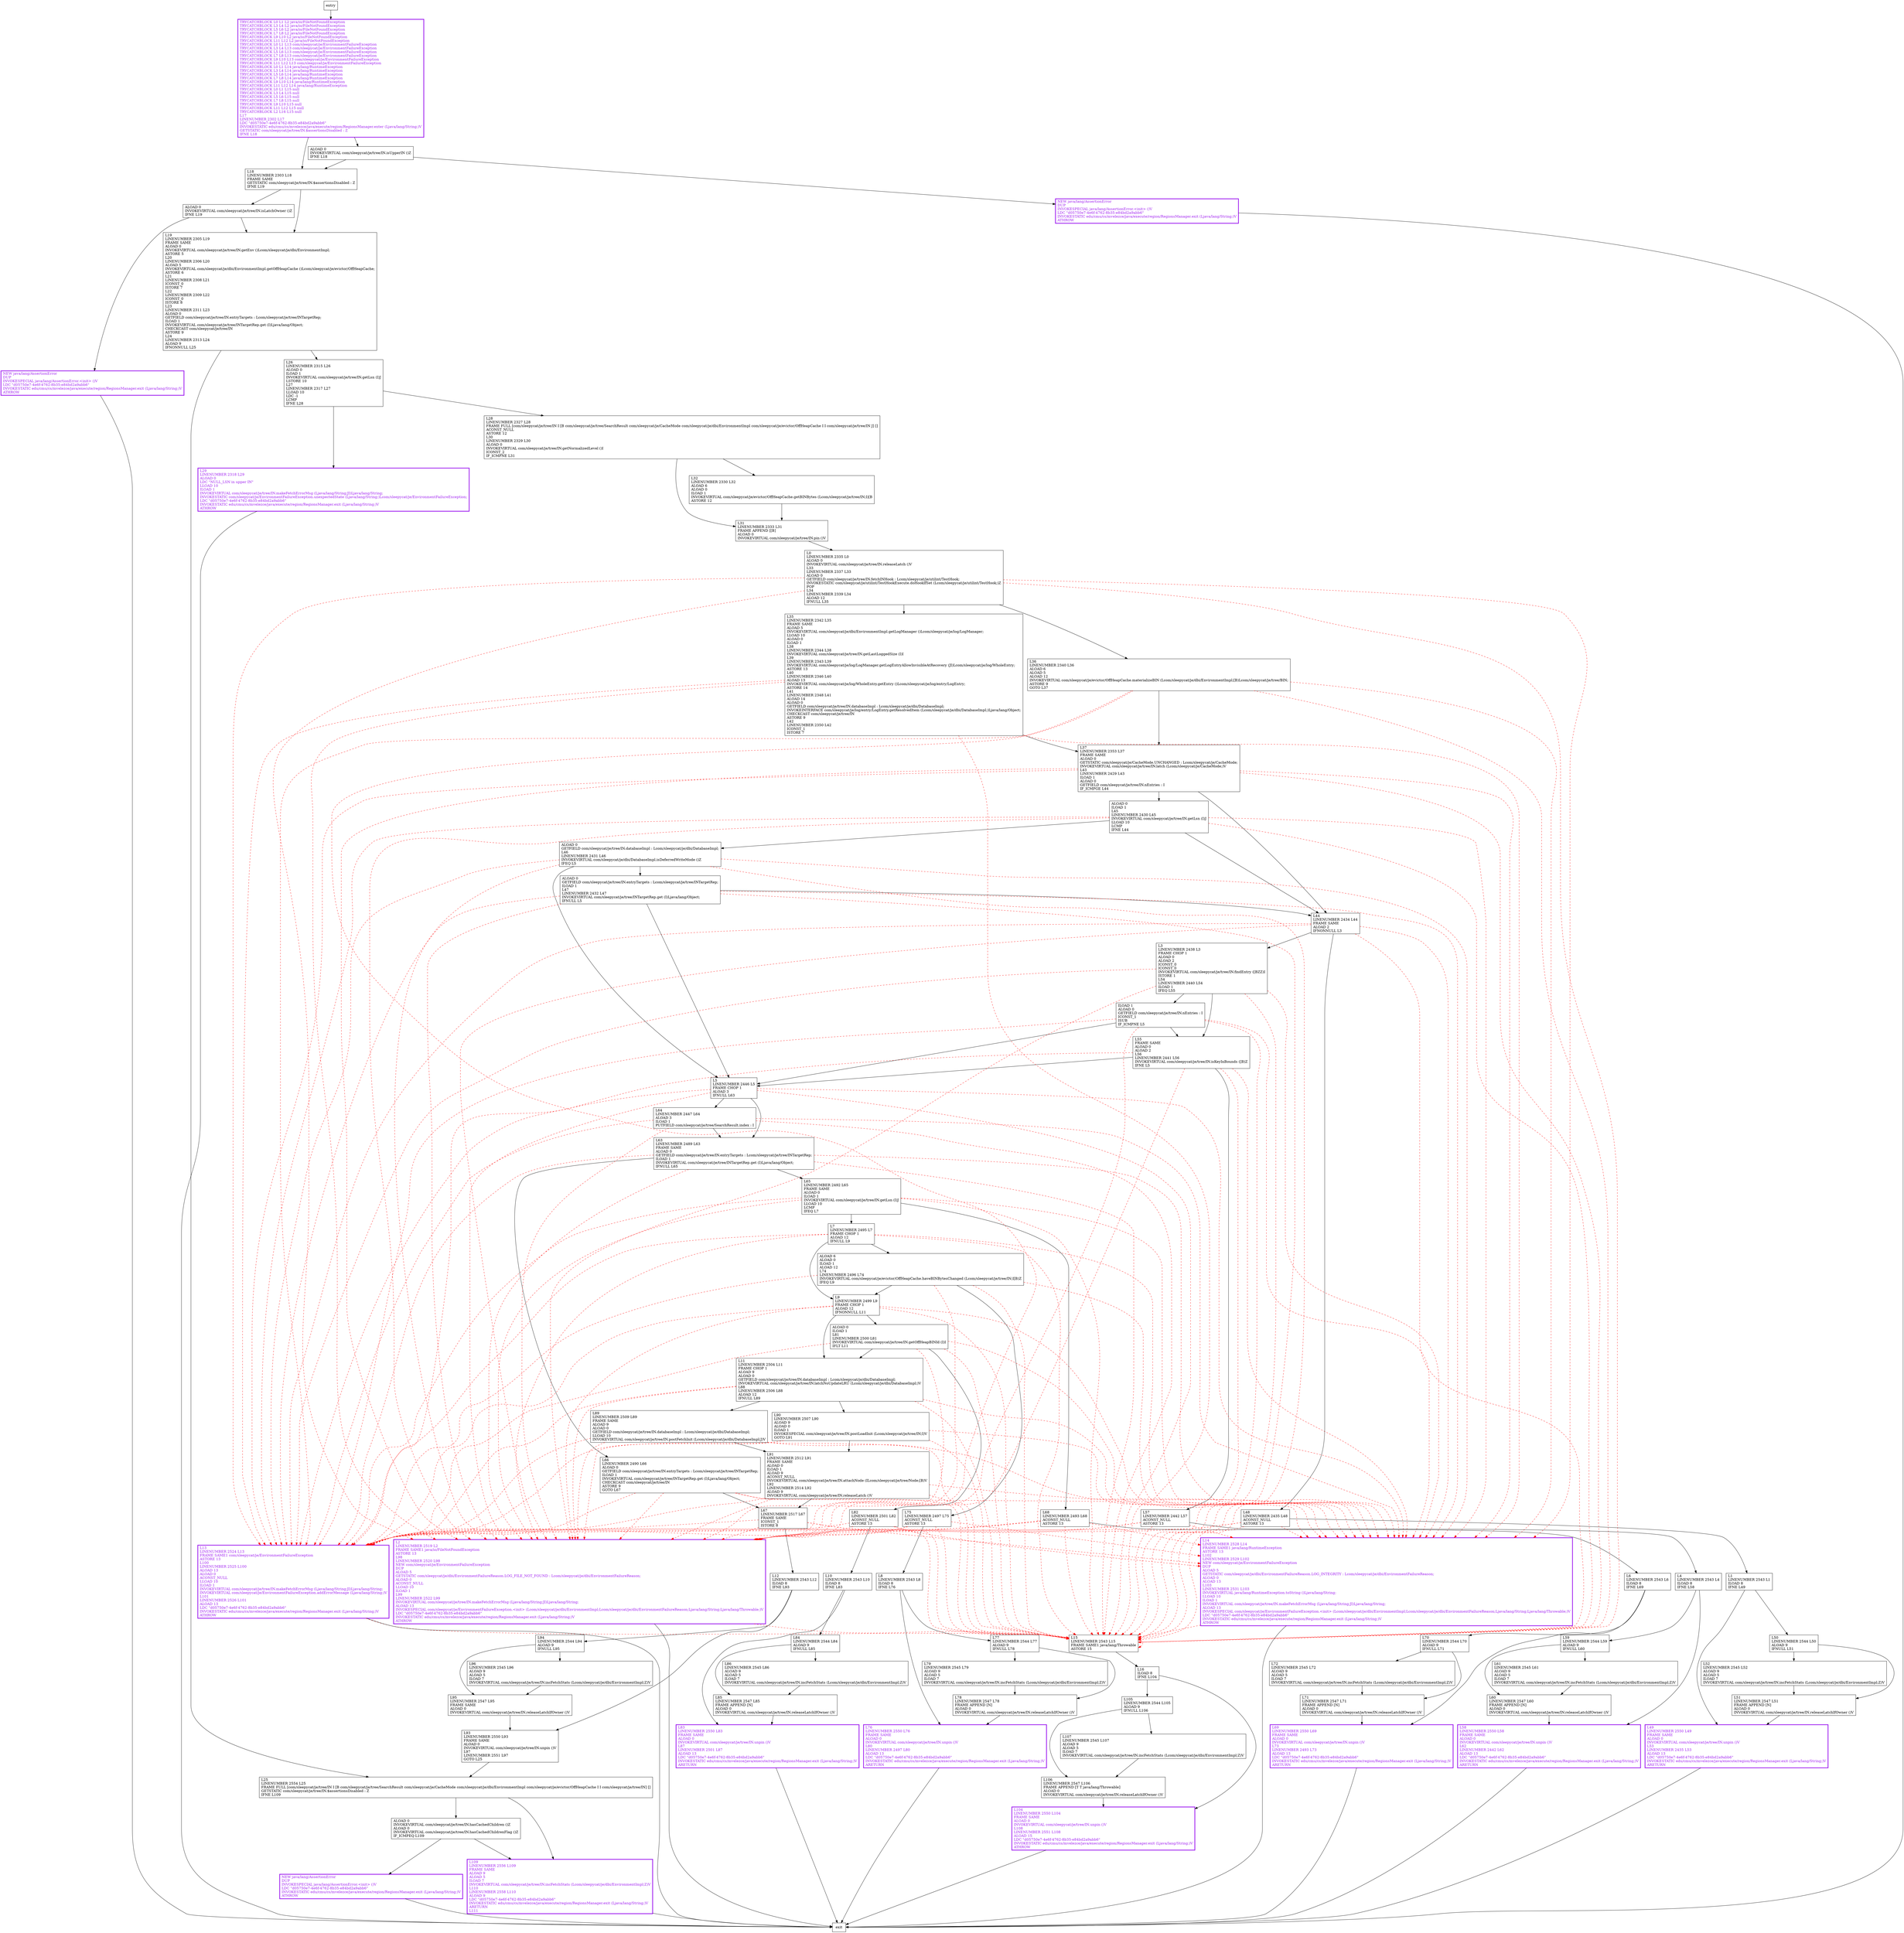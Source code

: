 digraph fetchINWithNoLatch {
node [shape=record];
1215236812 [label="L8\lLINENUMBER 2543 L8\lILOAD 8\lIFNE L76\l"];
1086169425 [label="L0\lLINENUMBER 2335 L0\lALOAD 0\lINVOKEVIRTUAL com/sleepycat/je/tree/IN.releaseLatch ()V\lL33\lLINENUMBER 2337 L33\lALOAD 0\lGETFIELD com/sleepycat/je/tree/IN.fetchINHook : Lcom/sleepycat/je/utilint/TestHook;\lINVOKESTATIC com/sleepycat/je/utilint/TestHookExecute.doHookIfSet (Lcom/sleepycat/je/utilint/TestHook;)Z\lPOP\lL34\lLINENUMBER 2339 L34\lALOAD 12\lIFNULL L35\l"];
1094552157 [label="L10\lLINENUMBER 2543 L10\lILOAD 8\lIFNE L83\l"];
449668954 [label="L48\lLINENUMBER 2435 L48\lACONST_NULL\lASTORE 13\l"];
1803610117 [label="ALOAD 0\lGETFIELD com/sleepycat/je/tree/IN.databaseImpl : Lcom/sleepycat/je/dbi/DatabaseImpl;\lL46\lLINENUMBER 2431 L46\lINVOKEVIRTUAL com/sleepycat/je/dbi/DatabaseImpl.isDeferredWriteMode ()Z\lIFEQ L5\l"];
383546192 [label="L60\lLINENUMBER 2547 L60\lFRAME APPEND [N]\lALOAD 0\lINVOKEVIRTUAL com/sleepycat/je/tree/IN.releaseLatchIfOwner ()V\l"];
842205151 [label="L15\lLINENUMBER 2543 L15\lFRAME SAME1 java/lang/Throwable\lASTORE 15\l"];
909967753 [label="L11\lLINENUMBER 2504 L11\lFRAME CHOP 1\lALOAD 9\lALOAD 0\lGETFIELD com/sleepycat/je/tree/IN.databaseImpl : Lcom/sleepycat/je/dbi/DatabaseImpl;\lINVOKEVIRTUAL com/sleepycat/je/tree/IN.latchNoUpdateLRU (Lcom/sleepycat/je/dbi/DatabaseImpl;)V\lL88\lLINENUMBER 2506 L88\lALOAD 12\lIFNULL L89\l"];
929639108 [label="ALOAD 0\lINVOKEVIRTUAL com/sleepycat/je/tree/IN.isLatchOwner ()Z\lIFNE L19\l"];
105478194 [label="L49\lLINENUMBER 2550 L49\lFRAME SAME\lALOAD 0\lINVOKEVIRTUAL com/sleepycat/je/tree/IN.unpin ()V\lL53\lLINENUMBER 2435 L53\lALOAD 13\lLDC \"d05750e7-4e6f-4762-8b35-e84bd2a9abb6\"\lINVOKESTATIC edu/cmu/cs/mvelezce/java/execute/region/RegionsManager.exit (Ljava/lang/String;)V\lARETURN\l"];
1988291570 [label="L71\lLINENUMBER 2547 L71\lFRAME APPEND [N]\lALOAD 0\lINVOKEVIRTUAL com/sleepycat/je/tree/IN.releaseLatchIfOwner ()V\l"];
301060247 [label="L58\lLINENUMBER 2550 L58\lFRAME SAME\lALOAD 0\lINVOKEVIRTUAL com/sleepycat/je/tree/IN.unpin ()V\lL62\lLINENUMBER 2442 L62\lALOAD 13\lLDC \"d05750e7-4e6f-4762-8b35-e84bd2a9abb6\"\lINVOKESTATIC edu/cmu/cs/mvelezce/java/execute/region/RegionsManager.exit (Ljava/lang/String;)V\lARETURN\l"];
309437621 [label="L105\lLINENUMBER 2544 L105\lALOAD 9\lIFNULL L106\l"];
1085968868 [label="L59\lLINENUMBER 2544 L59\lALOAD 9\lIFNULL L60\l"];
1313073975 [label="L55\lFRAME SAME\lALOAD 0\lALOAD 2\lL56\lLINENUMBER 2441 L56\lINVOKEVIRTUAL com/sleepycat/je/tree/IN.isKeyInBounds ([B)Z\lIFNE L5\l"];
579182580 [label="L35\lLINENUMBER 2342 L35\lFRAME SAME\lALOAD 5\lINVOKEVIRTUAL com/sleepycat/je/dbi/EnvironmentImpl.getLogManager ()Lcom/sleepycat/je/log/LogManager;\lLLOAD 10\lALOAD 0\lILOAD 1\lL38\lLINENUMBER 2344 L38\lINVOKEVIRTUAL com/sleepycat/je/tree/IN.getLastLoggedSize (I)I\lL39\lLINENUMBER 2343 L39\lINVOKEVIRTUAL com/sleepycat/je/log/LogManager.getLogEntryAllowInvisibleAtRecovery (JI)Lcom/sleepycat/je/log/WholeEntry;\lASTORE 13\lL40\lLINENUMBER 2346 L40\lALOAD 13\lINVOKEVIRTUAL com/sleepycat/je/log/WholeEntry.getEntry ()Lcom/sleepycat/je/log/entry/LogEntry;\lASTORE 14\lL41\lLINENUMBER 2348 L41\lALOAD 14\lALOAD 0\lGETFIELD com/sleepycat/je/tree/IN.databaseImpl : Lcom/sleepycat/je/dbi/DatabaseImpl;\lINVOKEINTERFACE com/sleepycat/je/log/entry/LogEntry.getResolvedItem (Lcom/sleepycat/je/dbi/DatabaseImpl;)Ljava/lang/Object;\lCHECKCAST com/sleepycat/je/tree/IN\lASTORE 9\lL42\lLINENUMBER 2350 L42\lICONST_1\lISTORE 7\l"];
1143151790 [label="ALOAD 0\lILOAD 1\lL45\lLINENUMBER 2430 L45\lINVOKEVIRTUAL com/sleepycat/je/tree/IN.getLsn (I)J\lLLOAD 10\lLCMP\lIFNE L44\l"];
642871078 [label="L61\lLINENUMBER 2545 L61\lALOAD 9\lALOAD 5\lILOAD 7\lINVOKEVIRTUAL com/sleepycat/je/tree/IN.incFetchStats (Lcom/sleepycat/je/dbi/EnvironmentImpl;Z)V\l"];
1301436174 [label="L5\lLINENUMBER 2446 L5\lFRAME CHOP 1\lALOAD 3\lIFNULL L63\l"];
712531538 [label="L95\lLINENUMBER 2547 L95\lFRAME SAME\lALOAD 0\lINVOKEVIRTUAL com/sleepycat/je/tree/IN.releaseLatchIfOwner ()V\l"];
775584466 [label="L69\lLINENUMBER 2550 L69\lFRAME SAME\lALOAD 0\lINVOKEVIRTUAL com/sleepycat/je/tree/IN.unpin ()V\lL73\lLINENUMBER 2493 L73\lALOAD 13\lLDC \"d05750e7-4e6f-4762-8b35-e84bd2a9abb6\"\lINVOKESTATIC edu/cmu/cs/mvelezce/java/execute/region/RegionsManager.exit (Ljava/lang/String;)V\lARETURN\l"];
116776954 [label="L86\lLINENUMBER 2545 L86\lALOAD 9\lALOAD 5\lILOAD 7\lINVOKEVIRTUAL com/sleepycat/je/tree/IN.incFetchStats (Lcom/sleepycat/je/dbi/EnvironmentImpl;Z)V\l"];
1008447826 [label="L85\lLINENUMBER 2547 L85\lFRAME APPEND [N]\lALOAD 0\lINVOKEVIRTUAL com/sleepycat/je/tree/IN.releaseLatchIfOwner ()V\l"];
585205322 [label="L26\lLINENUMBER 2315 L26\lALOAD 0\lILOAD 1\lINVOKEVIRTUAL com/sleepycat/je/tree/IN.getLsn (I)J\lLSTORE 10\lL27\lLINENUMBER 2317 L27\lLLOAD 10\lLDC -1\lLCMP\lIFNE L28\l"];
1630975723 [label="L77\lLINENUMBER 2544 L77\lALOAD 9\lIFNULL L78\l"];
6201593 [label="L94\lLINENUMBER 2544 L94\lALOAD 9\lIFNULL L95\l"];
1428360520 [label="L109\lLINENUMBER 2556 L109\lFRAME SAME\lALOAD 9\lALOAD 5\lILOAD 7\lINVOKEVIRTUAL com/sleepycat/je/tree/IN.incFetchStats (Lcom/sleepycat/je/dbi/EnvironmentImpl;Z)V\lL110\lLINENUMBER 2558 L110\lALOAD 9\lLDC \"d05750e7-4e6f-4762-8b35-e84bd2a9abb6\"\lINVOKESTATIC edu/cmu/cs/mvelezce/java/execute/region/RegionsManager.exit (Ljava/lang/String;)V\lARETURN\lL111\l"];
673145195 [label="L67\lLINENUMBER 2517 L67\lFRAME SAME\lICONST_1\lISTORE 8\l"];
341244634 [label="L84\lLINENUMBER 2544 L84\lALOAD 9\lIFNULL L85\l"];
1154153500 [label="L1\lLINENUMBER 2543 L1\lILOAD 8\lIFNE L49\l"];
438768926 [label="L25\lLINENUMBER 2554 L25\lFRAME FULL [com/sleepycat/je/tree/IN I [B com/sleepycat/je/tree/SearchResult com/sleepycat/je/CacheMode com/sleepycat/je/dbi/EnvironmentImpl com/sleepycat/je/evictor/OffHeapCache I I com/sleepycat/je/tree/IN] []\lGETSTATIC com/sleepycat/je/tree/IN.$assertionsDisabled : Z\lIFNE L109\l"];
1793418667 [label="L50\lLINENUMBER 2544 L50\lALOAD 9\lIFNULL L51\l"];
194241306 [label="ALOAD 6\lALOAD 0\lILOAD 1\lALOAD 12\lL74\lLINENUMBER 2496 L74\lINVOKEVIRTUAL com/sleepycat/je/evictor/OffHeapCache.haveBINBytesChanged (Lcom/sleepycat/je/tree/IN;I[B)Z\lIFEQ L9\l"];
222660200 [label="L36\lLINENUMBER 2340 L36\lALOAD 6\lALOAD 5\lALOAD 12\lINVOKEVIRTUAL com/sleepycat/je/evictor/OffHeapCache.materializeBIN (Lcom/sleepycat/je/dbi/EnvironmentImpl;[B)Lcom/sleepycat/je/tree/BIN;\lASTORE 9\lGOTO L37\l"];
2007693334 [label="L32\lLINENUMBER 2330 L32\lALOAD 6\lALOAD 0\lILOAD 1\lINVOKEVIRTUAL com/sleepycat/je/evictor/OffHeapCache.getBINBytes (Lcom/sleepycat/je/tree/IN;I)[B\lASTORE 12\l"];
1692803988 [label="L28\lLINENUMBER 2327 L28\lFRAME FULL [com/sleepycat/je/tree/IN I [B com/sleepycat/je/tree/SearchResult com/sleepycat/je/CacheMode com/sleepycat/je/dbi/EnvironmentImpl com/sleepycat/je/evictor/OffHeapCache I I com/sleepycat/je/tree/IN J] []\lACONST_NULL\lASTORE 12\lL30\lLINENUMBER 2329 L30\lALOAD 0\lINVOKEVIRTUAL com/sleepycat/je/tree/IN.getNormalizedLevel ()I\lICONST_2\lIF_ICMPNE L31\l"];
1693004397 [label="L37\lLINENUMBER 2353 L37\lFRAME SAME\lALOAD 0\lGETSTATIC com/sleepycat/je/CacheMode.UNCHANGED : Lcom/sleepycat/je/CacheMode;\lINVOKEVIRTUAL com/sleepycat/je/tree/IN.latch (Lcom/sleepycat/je/CacheMode;)V\lL43\lLINENUMBER 2429 L43\lILOAD 1\lALOAD 0\lGETFIELD com/sleepycat/je/tree/IN.nEntries : I\lIF_ICMPGE L44\l"];
1247232481 [label="L44\lLINENUMBER 2434 L44\lFRAME SAME\lALOAD 2\lIFNONNULL L3\l"];
1301765143 [label="L7\lLINENUMBER 2495 L7\lFRAME CHOP 1\lALOAD 12\lIFNULL L9\l"];
427598798 [label="L2\lLINENUMBER 2519 L2\lFRAME SAME1 java/io/FileNotFoundException\lASTORE 13\lL98\lLINENUMBER 2520 L98\lNEW com/sleepycat/je/EnvironmentFailureException\lDUP\lALOAD 5\lGETSTATIC com/sleepycat/je/dbi/EnvironmentFailureReason.LOG_FILE_NOT_FOUND : Lcom/sleepycat/je/dbi/EnvironmentFailureReason;\lALOAD 0\lACONST_NULL\lLLOAD 10\lILOAD 1\lL99\lLINENUMBER 2522 L99\lINVOKEVIRTUAL com/sleepycat/je/tree/IN.makeFetchErrorMsg (Ljava/lang/String;JI)Ljava/lang/String;\lALOAD 13\lINVOKESPECIAL com/sleepycat/je/EnvironmentFailureException.\<init\> (Lcom/sleepycat/je/dbi/EnvironmentImpl;Lcom/sleepycat/je/dbi/EnvironmentFailureReason;Ljava/lang/String;Ljava/lang/Throwable;)V\lLDC \"d05750e7-4e6f-4762-8b35-e84bd2a9abb6\"\lINVOKESTATIC edu/cmu/cs/mvelezce/java/execute/region/RegionsManager.exit (Ljava/lang/String;)V\lATHROW\l"];
395976424 [label="L9\lLINENUMBER 2499 L9\lFRAME CHOP 1\lALOAD 12\lIFNONNULL L11\l"];
1256742060 [label="L106\lLINENUMBER 2547 L106\lFRAME APPEND [T T java/lang/Throwable]\lALOAD 0\lINVOKEVIRTUAL com/sleepycat/je/tree/IN.releaseLatchIfOwner ()V\l"];
1655683486 [label="L70\lLINENUMBER 2544 L70\lALOAD 9\lIFNULL L71\l"];
613683466 [label="ALOAD 0\lINVOKEVIRTUAL com/sleepycat/je/tree/IN.isUpperIN ()Z\lIFNE L18\l"];
50758181 [label="ILOAD 1\lALOAD 0\lGETFIELD com/sleepycat/je/tree/IN.nEntries : I\lICONST_1\lISUB\lIF_ICMPNE L5\l"];
804801954 [label="NEW java/lang/AssertionError\lDUP\lINVOKESPECIAL java/lang/AssertionError.\<init\> ()V\lLDC \"d05750e7-4e6f-4762-8b35-e84bd2a9abb6\"\lINVOKESTATIC edu/cmu/cs/mvelezce/java/execute/region/RegionsManager.exit (Ljava/lang/String;)V\lATHROW\l"];
871461361 [label="L19\lLINENUMBER 2305 L19\lFRAME SAME\lALOAD 0\lINVOKEVIRTUAL com/sleepycat/je/tree/IN.getEnv ()Lcom/sleepycat/je/dbi/EnvironmentImpl;\lASTORE 5\lL20\lLINENUMBER 2306 L20\lALOAD 5\lINVOKEVIRTUAL com/sleepycat/je/dbi/EnvironmentImpl.getOffHeapCache ()Lcom/sleepycat/je/evictor/OffHeapCache;\lASTORE 6\lL21\lLINENUMBER 2308 L21\lICONST_0\lISTORE 7\lL22\lLINENUMBER 2309 L22\lICONST_0\lISTORE 8\lL23\lLINENUMBER 2311 L23\lALOAD 0\lGETFIELD com/sleepycat/je/tree/IN.entryTargets : Lcom/sleepycat/je/tree/INTargetRep;\lILOAD 1\lINVOKEVIRTUAL com/sleepycat/je/tree/INTargetRep.get (I)Ljava/lang/Object;\lCHECKCAST com/sleepycat/je/tree/IN\lASTORE 9\lL24\lLINENUMBER 2313 L24\lALOAD 9\lIFNONNULL L25\l"];
369395317 [label="L16\lILOAD 8\lIFNE L104\l"];
1127702777 [label="L83\lLINENUMBER 2550 L83\lFRAME SAME\lALOAD 0\lINVOKEVIRTUAL com/sleepycat/je/tree/IN.unpin ()V\lL87\lLINENUMBER 2501 L87\lALOAD 13\lLDC \"d05750e7-4e6f-4762-8b35-e84bd2a9abb6\"\lINVOKESTATIC edu/cmu/cs/mvelezce/java/execute/region/RegionsManager.exit (Ljava/lang/String;)V\lARETURN\l"];
1092515720 [label="L13\lLINENUMBER 2524 L13\lFRAME SAME1 com/sleepycat/je/EnvironmentFailureException\lASTORE 13\lL100\lLINENUMBER 2525 L100\lALOAD 13\lALOAD 0\lACONST_NULL\lLLOAD 10\lILOAD 1\lINVOKEVIRTUAL com/sleepycat/je/tree/IN.makeFetchErrorMsg (Ljava/lang/String;JI)Ljava/lang/String;\lINVOKEVIRTUAL com/sleepycat/je/EnvironmentFailureException.addErrorMessage (Ljava/lang/String;)V\lL101\lLINENUMBER 2526 L101\lALOAD 13\lLDC \"d05750e7-4e6f-4762-8b35-e84bd2a9abb6\"\lINVOKESTATIC edu/cmu/cs/mvelezce/java/execute/region/RegionsManager.exit (Ljava/lang/String;)V\lATHROW\l"];
9051204 [label="L76\lLINENUMBER 2550 L76\lFRAME SAME\lALOAD 0\lINVOKEVIRTUAL com/sleepycat/je/tree/IN.unpin ()V\lL80\lLINENUMBER 2497 L80\lALOAD 13\lLDC \"d05750e7-4e6f-4762-8b35-e84bd2a9abb6\"\lINVOKESTATIC edu/cmu/cs/mvelezce/java/execute/region/RegionsManager.exit (Ljava/lang/String;)V\lARETURN\l"];
525729033 [label="L57\lLINENUMBER 2442 L57\lACONST_NULL\lASTORE 13\l"];
828934297 [label="L72\lLINENUMBER 2545 L72\lALOAD 9\lALOAD 5\lILOAD 7\lINVOKEVIRTUAL com/sleepycat/je/tree/IN.incFetchStats (Lcom/sleepycat/je/dbi/EnvironmentImpl;Z)V\l"];
264232733 [label="L107\lLINENUMBER 2545 L107\lALOAD 9\lALOAD 5\lILOAD 7\lINVOKEVIRTUAL com/sleepycat/je/tree/IN.incFetchStats (Lcom/sleepycat/je/dbi/EnvironmentImpl;Z)V\l"];
112477416 [label="L12\lLINENUMBER 2543 L12\lILOAD 8\lIFNE L93\l"];
1426557005 [label="L31\lLINENUMBER 2333 L31\lFRAME APPEND [[B]\lALOAD 0\lINVOKEVIRTUAL com/sleepycat/je/tree/IN.pin ()V\l"];
336962684 [label="L78\lLINENUMBER 2547 L78\lFRAME APPEND [N]\lALOAD 0\lINVOKEVIRTUAL com/sleepycat/je/tree/IN.releaseLatchIfOwner ()V\l"];
713051326 [label="ALOAD 0\lILOAD 1\lL81\lLINENUMBER 2500 L81\lINVOKEVIRTUAL com/sleepycat/je/tree/IN.getOffHeapBINId (I)I\lIFLT L11\l"];
1570697794 [label="L89\lLINENUMBER 2509 L89\lFRAME SAME\lALOAD 9\lALOAD 0\lGETFIELD com/sleepycat/je/tree/IN.databaseImpl : Lcom/sleepycat/je/dbi/DatabaseImpl;\lLLOAD 10\lINVOKEVIRTUAL com/sleepycat/je/tree/IN.postFetchInit (Lcom/sleepycat/je/dbi/DatabaseImpl;J)V\l"];
2127899745 [label="L79\lLINENUMBER 2545 L79\lALOAD 9\lALOAD 5\lILOAD 7\lINVOKEVIRTUAL com/sleepycat/je/tree/IN.incFetchStats (Lcom/sleepycat/je/dbi/EnvironmentImpl;Z)V\l"];
2117945205 [label="L90\lLINENUMBER 2507 L90\lALOAD 9\lALOAD 0\lILOAD 1\lINVOKESPECIAL com/sleepycat/je/tree/IN.postLoadInit (Lcom/sleepycat/je/tree/IN;I)V\lGOTO L91\l"];
814914725 [label="L66\lLINENUMBER 2490 L66\lALOAD 0\lGETFIELD com/sleepycat/je/tree/IN.entryTargets : Lcom/sleepycat/je/tree/INTargetRep;\lILOAD 1\lINVOKEVIRTUAL com/sleepycat/je/tree/INTargetRep.get (I)Ljava/lang/Object;\lCHECKCAST com/sleepycat/je/tree/IN\lASTORE 9\lGOTO L67\l"];
1941039829 [label="L3\lLINENUMBER 2438 L3\lFRAME CHOP 1\lALOAD 0\lALOAD 2\lICONST_0\lICONST_0\lINVOKEVIRTUAL com/sleepycat/je/tree/IN.findEntry ([BZZ)I\lISTORE 1\lL54\lLINENUMBER 2440 L54\lILOAD 1\lIFEQ L55\l"];
2058882454 [label="L82\lLINENUMBER 2501 L82\lACONST_NULL\lASTORE 13\l"];
1817993876 [label="L14\lLINENUMBER 2528 L14\lFRAME SAME1 java/lang/RuntimeException\lASTORE 13\lL102\lLINENUMBER 2529 L102\lNEW com/sleepycat/je/EnvironmentFailureException\lDUP\lALOAD 5\lGETSTATIC com/sleepycat/je/dbi/EnvironmentFailureReason.LOG_INTEGRITY : Lcom/sleepycat/je/dbi/EnvironmentFailureReason;\lALOAD 0\lALOAD 13\lL103\lLINENUMBER 2531 L103\lINVOKEVIRTUAL java/lang/RuntimeException.toString ()Ljava/lang/String;\lLLOAD 10\lILOAD 1\lINVOKEVIRTUAL com/sleepycat/je/tree/IN.makeFetchErrorMsg (Ljava/lang/String;JI)Ljava/lang/String;\lALOAD 13\lINVOKESPECIAL com/sleepycat/je/EnvironmentFailureException.\<init\> (Lcom/sleepycat/je/dbi/EnvironmentImpl;Lcom/sleepycat/je/dbi/EnvironmentFailureReason;Ljava/lang/String;Ljava/lang/Throwable;)V\lLDC \"d05750e7-4e6f-4762-8b35-e84bd2a9abb6\"\lINVOKESTATIC edu/cmu/cs/mvelezce/java/execute/region/RegionsManager.exit (Ljava/lang/String;)V\lATHROW\l"];
496498798 [label="L63\lLINENUMBER 2489 L63\lFRAME SAME\lALOAD 0\lGETFIELD com/sleepycat/je/tree/IN.entryTargets : Lcom/sleepycat/je/tree/INTargetRep;\lILOAD 1\lINVOKEVIRTUAL com/sleepycat/je/tree/INTargetRep.get (I)Ljava/lang/Object;\lIFNULL L65\l"];
1188545858 [label="ALOAD 0\lGETFIELD com/sleepycat/je/tree/IN.entryTargets : Lcom/sleepycat/je/tree/INTargetRep;\lILOAD 1\lL47\lLINENUMBER 2432 L47\lINVOKEVIRTUAL com/sleepycat/je/tree/INTargetRep.get (I)Ljava/lang/Object;\lIFNULL L5\l"];
41805278 [label="L64\lLINENUMBER 2447 L64\lALOAD 3\lILOAD 1\lPUTFIELD com/sleepycat/je/tree/SearchResult.index : I\l"];
1022253442 [label="L91\lLINENUMBER 2512 L91\lFRAME SAME\lALOAD 0\lILOAD 1\lALOAD 9\lACONST_NULL\lINVOKEVIRTUAL com/sleepycat/je/tree/IN.attachNode (ILcom/sleepycat/je/tree/Node;[B)V\lL92\lLINENUMBER 2514 L92\lALOAD 9\lINVOKEVIRTUAL com/sleepycat/je/tree/IN.releaseLatch ()V\l"];
1679040726 [label="L96\lLINENUMBER 2545 L96\lALOAD 9\lALOAD 5\lILOAD 7\lINVOKEVIRTUAL com/sleepycat/je/tree/IN.incFetchStats (Lcom/sleepycat/je/dbi/EnvironmentImpl;Z)V\l"];
735289294 [label="L18\lLINENUMBER 2303 L18\lFRAME SAME\lGETSTATIC com/sleepycat/je/tree/IN.$assertionsDisabled : Z\lIFNE L19\l"];
2071626430 [label="L29\lLINENUMBER 2318 L29\lALOAD 0\lLDC \"NULL_LSN in upper IN\"\lLLOAD 10\lILOAD 1\lINVOKEVIRTUAL com/sleepycat/je/tree/IN.makeFetchErrorMsg (Ljava/lang/String;JI)Ljava/lang/String;\lINVOKESTATIC com/sleepycat/je/EnvironmentFailureException.unexpectedState (Ljava/lang/String;)Lcom/sleepycat/je/EnvironmentFailureException;\lLDC \"d05750e7-4e6f-4762-8b35-e84bd2a9abb6\"\lINVOKESTATIC edu/cmu/cs/mvelezce/java/execute/region/RegionsManager.exit (Ljava/lang/String;)V\lATHROW\l"];
1168195348 [label="L65\lLINENUMBER 2492 L65\lFRAME SAME\lALOAD 0\lILOAD 1\lINVOKEVIRTUAL com/sleepycat/je/tree/IN.getLsn (I)J\lLLOAD 10\lLCMP\lIFEQ L7\l"];
1588292315 [label="L4\lLINENUMBER 2543 L4\lILOAD 8\lIFNE L58\l"];
32794772 [label="NEW java/lang/AssertionError\lDUP\lINVOKESPECIAL java/lang/AssertionError.\<init\> ()V\lLDC \"d05750e7-4e6f-4762-8b35-e84bd2a9abb6\"\lINVOKESTATIC edu/cmu/cs/mvelezce/java/execute/region/RegionsManager.exit (Ljava/lang/String;)V\lATHROW\l"];
342874303 [label="L75\lLINENUMBER 2497 L75\lACONST_NULL\lASTORE 13\l"];
174700686 [label="L68\lLINENUMBER 2493 L68\lACONST_NULL\lASTORE 13\l"];
118334809 [label="TRYCATCHBLOCK L0 L1 L2 java/io/FileNotFoundException\lTRYCATCHBLOCK L3 L4 L2 java/io/FileNotFoundException\lTRYCATCHBLOCK L5 L6 L2 java/io/FileNotFoundException\lTRYCATCHBLOCK L7 L8 L2 java/io/FileNotFoundException\lTRYCATCHBLOCK L9 L10 L2 java/io/FileNotFoundException\lTRYCATCHBLOCK L11 L12 L2 java/io/FileNotFoundException\lTRYCATCHBLOCK L0 L1 L13 com/sleepycat/je/EnvironmentFailureException\lTRYCATCHBLOCK L3 L4 L13 com/sleepycat/je/EnvironmentFailureException\lTRYCATCHBLOCK L5 L6 L13 com/sleepycat/je/EnvironmentFailureException\lTRYCATCHBLOCK L7 L8 L13 com/sleepycat/je/EnvironmentFailureException\lTRYCATCHBLOCK L9 L10 L13 com/sleepycat/je/EnvironmentFailureException\lTRYCATCHBLOCK L11 L12 L13 com/sleepycat/je/EnvironmentFailureException\lTRYCATCHBLOCK L0 L1 L14 java/lang/RuntimeException\lTRYCATCHBLOCK L3 L4 L14 java/lang/RuntimeException\lTRYCATCHBLOCK L5 L6 L14 java/lang/RuntimeException\lTRYCATCHBLOCK L7 L8 L14 java/lang/RuntimeException\lTRYCATCHBLOCK L9 L10 L14 java/lang/RuntimeException\lTRYCATCHBLOCK L11 L12 L14 java/lang/RuntimeException\lTRYCATCHBLOCK L0 L1 L15 null\lTRYCATCHBLOCK L3 L4 L15 null\lTRYCATCHBLOCK L5 L6 L15 null\lTRYCATCHBLOCK L7 L8 L15 null\lTRYCATCHBLOCK L9 L10 L15 null\lTRYCATCHBLOCK L11 L12 L15 null\lTRYCATCHBLOCK L2 L16 L15 null\lL17\lLINENUMBER 2302 L17\lLDC \"d05750e7-4e6f-4762-8b35-e84bd2a9abb6\"\lINVOKESTATIC edu/cmu/cs/mvelezce/java/execute/region/RegionsManager.enter (Ljava/lang/String;)V\lGETSTATIC com/sleepycat/je/tree/IN.$assertionsDisabled : Z\lIFNE L18\l"];
822931361 [label="L6\lLINENUMBER 2543 L6\lILOAD 8\lIFNE L69\l"];
2118926444 [label="L52\lLINENUMBER 2545 L52\lALOAD 9\lALOAD 5\lILOAD 7\lINVOKEVIRTUAL com/sleepycat/je/tree/IN.incFetchStats (Lcom/sleepycat/je/dbi/EnvironmentImpl;Z)V\l"];
340548586 [label="L93\lLINENUMBER 2550 L93\lFRAME SAME\lALOAD 0\lINVOKEVIRTUAL com/sleepycat/je/tree/IN.unpin ()V\lL97\lLINENUMBER 2551 L97\lGOTO L25\l"];
256511816 [label="L51\lLINENUMBER 2547 L51\lFRAME APPEND [N]\lALOAD 0\lINVOKEVIRTUAL com/sleepycat/je/tree/IN.releaseLatchIfOwner ()V\l"];
1734186858 [label="L104\lLINENUMBER 2550 L104\lFRAME SAME\lALOAD 0\lINVOKEVIRTUAL com/sleepycat/je/tree/IN.unpin ()V\lL108\lLINENUMBER 2551 L108\lALOAD 15\lLDC \"d05750e7-4e6f-4762-8b35-e84bd2a9abb6\"\lINVOKESTATIC edu/cmu/cs/mvelezce/java/execute/region/RegionsManager.exit (Ljava/lang/String;)V\lATHROW\l"];
15990280 [label="NEW java/lang/AssertionError\lDUP\lINVOKESPECIAL java/lang/AssertionError.\<init\> ()V\lLDC \"d05750e7-4e6f-4762-8b35-e84bd2a9abb6\"\lINVOKESTATIC edu/cmu/cs/mvelezce/java/execute/region/RegionsManager.exit (Ljava/lang/String;)V\lATHROW\l"];
1582184001 [label="ALOAD 0\lINVOKEVIRTUAL com/sleepycat/je/tree/IN.hasCachedChildren ()Z\lALOAD 0\lINVOKEVIRTUAL com/sleepycat/je/tree/IN.hasCachedChildrenFlag ()Z\lIF_ICMPEQ L109\l"];
entry;
exit;
1215236812 -> 1630975723
1215236812 -> 9051204
1086169425 -> 842205151 [style=dashed, color=red]
1086169425 -> 579182580
1086169425 -> 222660200
1086169425 -> 1817993876 [style=dashed, color=red]
1086169425 -> 427598798 [style=dashed, color=red]
1086169425 -> 1092515720 [style=dashed, color=red]
1094552157 -> 1127702777
1094552157 -> 341244634
449668954 -> 842205151 [style=dashed, color=red]
449668954 -> 1817993876 [style=dashed, color=red]
449668954 -> 427598798 [style=dashed, color=red]
449668954 -> 1092515720 [style=dashed, color=red]
449668954 -> 1154153500
1803610117 -> 842205151 [style=dashed, color=red]
1803610117 -> 1301436174
1803610117 -> 1817993876 [style=dashed, color=red]
1803610117 -> 1188545858
1803610117 -> 427598798 [style=dashed, color=red]
1803610117 -> 1092515720 [style=dashed, color=red]
383546192 -> 301060247
842205151 -> 842205151 [style=dashed, color=red]
842205151 -> 369395317
909967753 -> 842205151 [style=dashed, color=red]
909967753 -> 1570697794
909967753 -> 1817993876 [style=dashed, color=red]
909967753 -> 2117945205
909967753 -> 427598798 [style=dashed, color=red]
909967753 -> 1092515720 [style=dashed, color=red]
929639108 -> 871461361
929639108 -> 15990280
105478194 -> exit
1988291570 -> 775584466
301060247 -> exit
309437621 -> 1256742060
309437621 -> 264232733
1085968868 -> 642871078
1085968868 -> 383546192
1313073975 -> 842205151 [style=dashed, color=red]
1313073975 -> 1301436174
1313073975 -> 1817993876 [style=dashed, color=red]
1313073975 -> 427598798 [style=dashed, color=red]
1313073975 -> 1092515720 [style=dashed, color=red]
1313073975 -> 525729033
579182580 -> 842205151 [style=dashed, color=red]
579182580 -> 1817993876 [style=dashed, color=red]
579182580 -> 1693004397
579182580 -> 427598798 [style=dashed, color=red]
579182580 -> 1092515720 [style=dashed, color=red]
1143151790 -> 842205151 [style=dashed, color=red]
1143151790 -> 1803610117
1143151790 -> 1817993876 [style=dashed, color=red]
1143151790 -> 1247232481
1143151790 -> 427598798 [style=dashed, color=red]
1143151790 -> 1092515720 [style=dashed, color=red]
642871078 -> 383546192
1301436174 -> 842205151 [style=dashed, color=red]
1301436174 -> 496498798
1301436174 -> 1817993876 [style=dashed, color=red]
1301436174 -> 41805278
1301436174 -> 427598798 [style=dashed, color=red]
1301436174 -> 1092515720 [style=dashed, color=red]
712531538 -> 340548586
775584466 -> exit
116776954 -> 1008447826
1008447826 -> 1127702777
585205322 -> 2071626430
585205322 -> 1692803988
1630975723 -> 336962684
1630975723 -> 2127899745
6201593 -> 712531538
6201593 -> 1679040726
1428360520 -> exit
673145195 -> 112477416
673145195 -> 842205151 [style=dashed, color=red]
673145195 -> 1817993876 [style=dashed, color=red]
673145195 -> 427598798 [style=dashed, color=red]
673145195 -> 1092515720 [style=dashed, color=red]
341244634 -> 116776954
341244634 -> 1008447826
1154153500 -> 1793418667
1154153500 -> 105478194
438768926 -> 1428360520
438768926 -> 1582184001
1793418667 -> 2118926444
1793418667 -> 256511816
194241306 -> 842205151 [style=dashed, color=red]
194241306 -> 342874303
194241306 -> 1817993876 [style=dashed, color=red]
194241306 -> 427598798 [style=dashed, color=red]
194241306 -> 395976424
194241306 -> 1092515720 [style=dashed, color=red]
entry -> 118334809
222660200 -> 842205151 [style=dashed, color=red]
222660200 -> 1817993876 [style=dashed, color=red]
222660200 -> 1693004397
222660200 -> 427598798 [style=dashed, color=red]
222660200 -> 1092515720 [style=dashed, color=red]
2007693334 -> 1426557005
1692803988 -> 1426557005
1692803988 -> 2007693334
1693004397 -> 842205151 [style=dashed, color=red]
1693004397 -> 1143151790
1693004397 -> 1817993876 [style=dashed, color=red]
1693004397 -> 1247232481
1693004397 -> 427598798 [style=dashed, color=red]
1693004397 -> 1092515720 [style=dashed, color=red]
1247232481 -> 842205151 [style=dashed, color=red]
1247232481 -> 1941039829
1247232481 -> 449668954
1247232481 -> 1817993876 [style=dashed, color=red]
1247232481 -> 427598798 [style=dashed, color=red]
1247232481 -> 1092515720 [style=dashed, color=red]
1301765143 -> 194241306
1301765143 -> 842205151 [style=dashed, color=red]
1301765143 -> 1817993876 [style=dashed, color=red]
1301765143 -> 427598798 [style=dashed, color=red]
1301765143 -> 395976424
1301765143 -> 1092515720 [style=dashed, color=red]
427598798 -> 842205151 [style=dashed, color=red]
427598798 -> exit
395976424 -> 842205151 [style=dashed, color=red]
395976424 -> 713051326
395976424 -> 909967753
395976424 -> 1817993876 [style=dashed, color=red]
395976424 -> 427598798 [style=dashed, color=red]
395976424 -> 1092515720 [style=dashed, color=red]
1256742060 -> 1734186858
1655683486 -> 1988291570
1655683486 -> 828934297
613683466 -> 32794772
613683466 -> 735289294
50758181 -> 1313073975
50758181 -> 842205151 [style=dashed, color=red]
50758181 -> 1301436174
50758181 -> 1817993876 [style=dashed, color=red]
50758181 -> 427598798 [style=dashed, color=red]
50758181 -> 1092515720 [style=dashed, color=red]
804801954 -> exit
871461361 -> 438768926
871461361 -> 585205322
369395317 -> 309437621
369395317 -> 1734186858
1127702777 -> exit
1092515720 -> 842205151 [style=dashed, color=red]
1092515720 -> exit
9051204 -> exit
525729033 -> 842205151 [style=dashed, color=red]
525729033 -> 1588292315
525729033 -> 1817993876 [style=dashed, color=red]
525729033 -> 427598798 [style=dashed, color=red]
525729033 -> 1092515720 [style=dashed, color=red]
828934297 -> 1988291570
264232733 -> 1256742060
112477416 -> 340548586
112477416 -> 6201593
1426557005 -> 1086169425
336962684 -> 9051204
713051326 -> 842205151 [style=dashed, color=red]
713051326 -> 909967753
713051326 -> 2058882454
713051326 -> 1817993876 [style=dashed, color=red]
713051326 -> 427598798 [style=dashed, color=red]
713051326 -> 1092515720 [style=dashed, color=red]
1570697794 -> 842205151 [style=dashed, color=red]
1570697794 -> 1817993876 [style=dashed, color=red]
1570697794 -> 1022253442
1570697794 -> 427598798 [style=dashed, color=red]
1570697794 -> 1092515720 [style=dashed, color=red]
2127899745 -> 336962684
2117945205 -> 842205151 [style=dashed, color=red]
2117945205 -> 1817993876 [style=dashed, color=red]
2117945205 -> 1022253442
2117945205 -> 427598798 [style=dashed, color=red]
2117945205 -> 1092515720 [style=dashed, color=red]
814914725 -> 842205151 [style=dashed, color=red]
814914725 -> 1817993876 [style=dashed, color=red]
814914725 -> 673145195
814914725 -> 427598798 [style=dashed, color=red]
814914725 -> 1092515720 [style=dashed, color=red]
1941039829 -> 1313073975
1941039829 -> 842205151 [style=dashed, color=red]
1941039829 -> 50758181
1941039829 -> 1817993876 [style=dashed, color=red]
1941039829 -> 427598798 [style=dashed, color=red]
1941039829 -> 1092515720 [style=dashed, color=red]
2058882454 -> 842205151 [style=dashed, color=red]
2058882454 -> 1094552157
2058882454 -> 1817993876 [style=dashed, color=red]
2058882454 -> 427598798 [style=dashed, color=red]
2058882454 -> 1092515720 [style=dashed, color=red]
1817993876 -> 842205151 [style=dashed, color=red]
1817993876 -> exit
496498798 -> 842205151 [style=dashed, color=red]
496498798 -> 1168195348
496498798 -> 1817993876 [style=dashed, color=red]
496498798 -> 814914725
496498798 -> 427598798 [style=dashed, color=red]
496498798 -> 1092515720 [style=dashed, color=red]
1188545858 -> 842205151 [style=dashed, color=red]
1188545858 -> 1301436174
1188545858 -> 1817993876 [style=dashed, color=red]
1188545858 -> 1247232481
1188545858 -> 427598798 [style=dashed, color=red]
1188545858 -> 1092515720 [style=dashed, color=red]
41805278 -> 842205151 [style=dashed, color=red]
41805278 -> 496498798
41805278 -> 1817993876 [style=dashed, color=red]
41805278 -> 427598798 [style=dashed, color=red]
41805278 -> 1092515720 [style=dashed, color=red]
1022253442 -> 842205151 [style=dashed, color=red]
1022253442 -> 1817993876 [style=dashed, color=red]
1022253442 -> 673145195
1022253442 -> 427598798 [style=dashed, color=red]
1022253442 -> 1092515720 [style=dashed, color=red]
1679040726 -> 712531538
735289294 -> 929639108
735289294 -> 871461361
2071626430 -> exit
1168195348 -> 842205151 [style=dashed, color=red]
1168195348 -> 1817993876 [style=dashed, color=red]
1168195348 -> 174700686
1168195348 -> 1301765143
1168195348 -> 427598798 [style=dashed, color=red]
1168195348 -> 1092515720 [style=dashed, color=red]
1588292315 -> 301060247
1588292315 -> 1085968868
32794772 -> exit
342874303 -> 842205151 [style=dashed, color=red]
342874303 -> 1215236812
342874303 -> 1817993876 [style=dashed, color=red]
342874303 -> 427598798 [style=dashed, color=red]
342874303 -> 1092515720 [style=dashed, color=red]
174700686 -> 842205151 [style=dashed, color=red]
174700686 -> 1817993876 [style=dashed, color=red]
174700686 -> 822931361
174700686 -> 427598798 [style=dashed, color=red]
174700686 -> 1092515720 [style=dashed, color=red]
118334809 -> 613683466
118334809 -> 735289294
822931361 -> 775584466
822931361 -> 1655683486
2118926444 -> 256511816
340548586 -> 438768926
256511816 -> 105478194
1734186858 -> exit
15990280 -> exit
1582184001 -> 804801954
1582184001 -> 1428360520
804801954[fontcolor="purple", penwidth=3, color="purple"];
775584466[fontcolor="purple", penwidth=3, color="purple"];
1817993876[fontcolor="purple", penwidth=3, color="purple"];
1428360520[fontcolor="purple", penwidth=3, color="purple"];
1127702777[fontcolor="purple", penwidth=3, color="purple"];
1092515720[fontcolor="purple", penwidth=3, color="purple"];
9051204[fontcolor="purple", penwidth=3, color="purple"];
2071626430[fontcolor="purple", penwidth=3, color="purple"];
105478194[fontcolor="purple", penwidth=3, color="purple"];
32794772[fontcolor="purple", penwidth=3, color="purple"];
301060247[fontcolor="purple", penwidth=3, color="purple"];
118334809[fontcolor="purple", penwidth=3, color="purple"];
427598798[fontcolor="purple", penwidth=3, color="purple"];
1734186858[fontcolor="purple", penwidth=3, color="purple"];
15990280[fontcolor="purple", penwidth=3, color="purple"];
}
